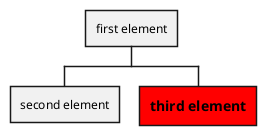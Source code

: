 {
  "sha1": "pfsxfv4nxj9e0hm0jvvud4ma2lvxdjd",
  "insertion": {
    "when": "2024-06-04T17:28:41.143Z",
    "user": "plantuml@gmail.com"
  }
}
@startwbs
* first element
** second element
<style>
wbsDiagram {
  node {
    BackGroundColor red
    FontSize 14
    FontStyle Bold
  }
}
</style>
** third element
@endwbs
